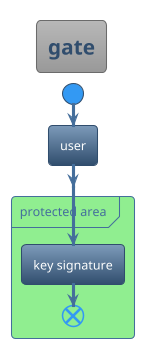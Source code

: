 @startuml gate
!theme spacelab
title gate

start

:user;

split

group #LightGreen protected area

:key signature;

end

end group

@enduml